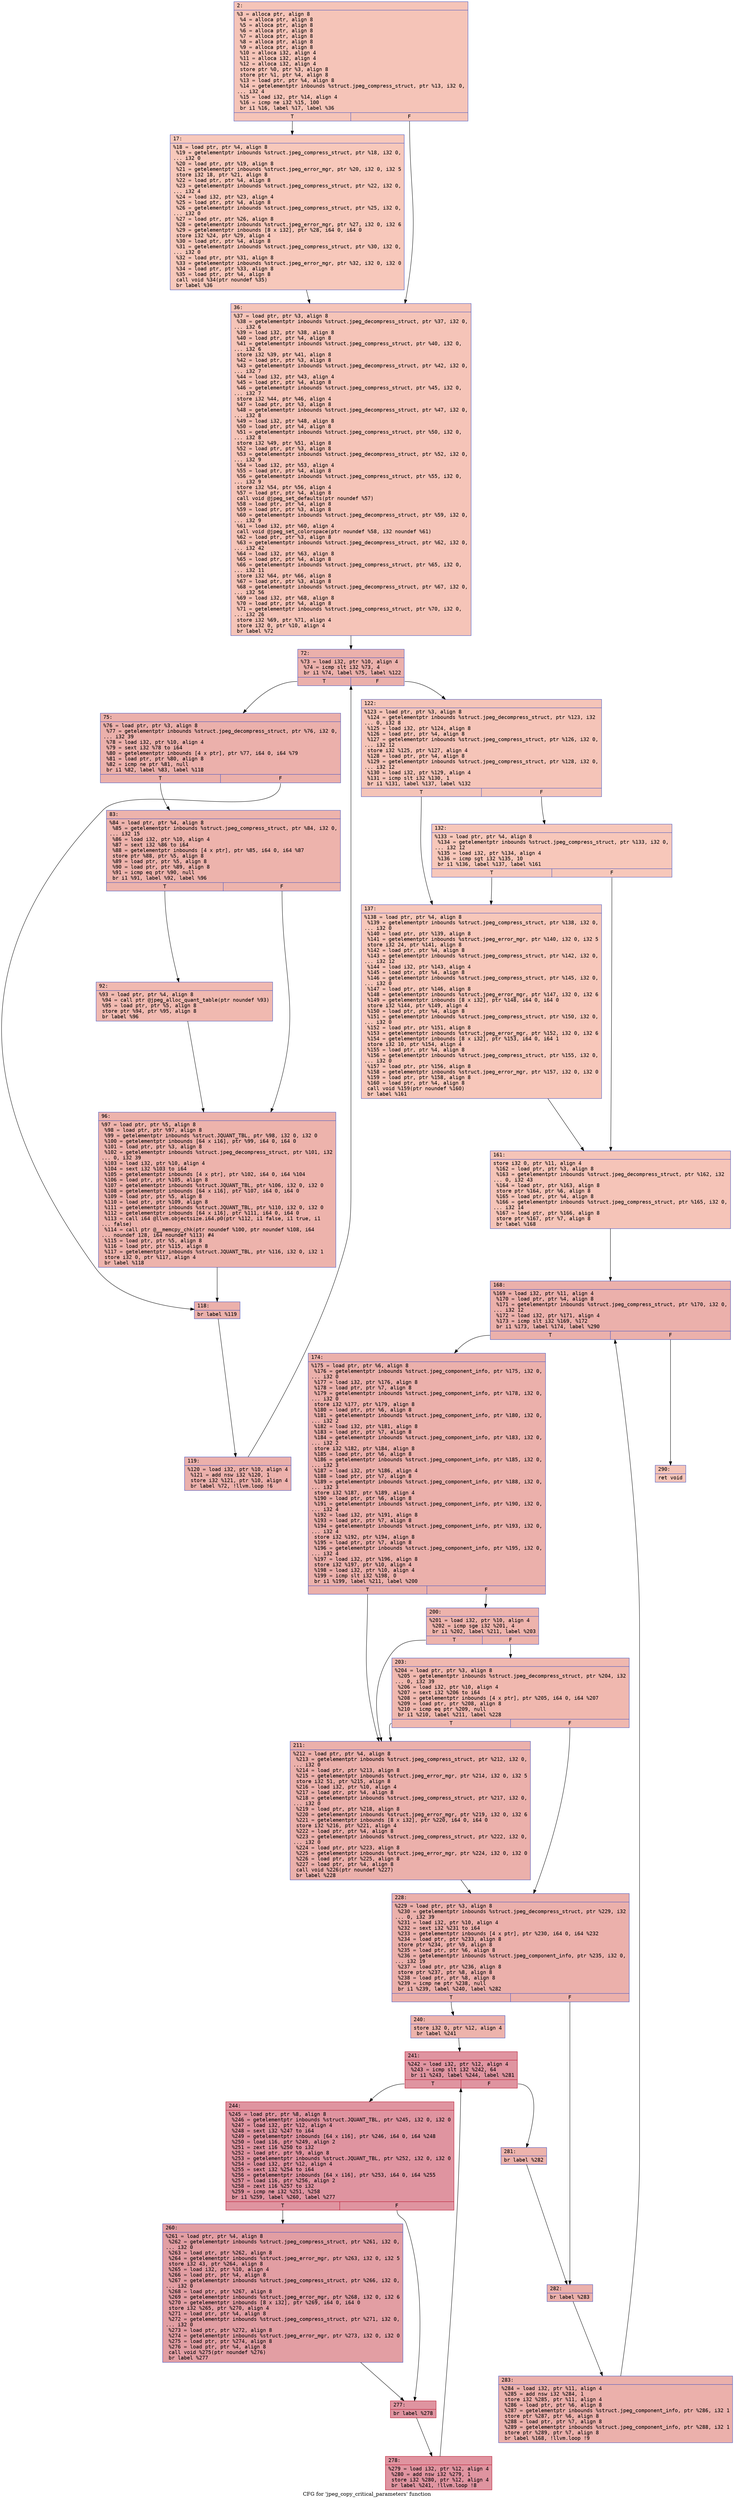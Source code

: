 digraph "CFG for 'jpeg_copy_critical_parameters' function" {
	label="CFG for 'jpeg_copy_critical_parameters' function";

	Node0x600003596580 [shape=record,color="#3d50c3ff", style=filled, fillcolor="#e97a5f70" fontname="Courier",label="{2:\l|  %3 = alloca ptr, align 8\l  %4 = alloca ptr, align 8\l  %5 = alloca ptr, align 8\l  %6 = alloca ptr, align 8\l  %7 = alloca ptr, align 8\l  %8 = alloca ptr, align 8\l  %9 = alloca ptr, align 8\l  %10 = alloca i32, align 4\l  %11 = alloca i32, align 4\l  %12 = alloca i32, align 4\l  store ptr %0, ptr %3, align 8\l  store ptr %1, ptr %4, align 8\l  %13 = load ptr, ptr %4, align 8\l  %14 = getelementptr inbounds %struct.jpeg_compress_struct, ptr %13, i32 0,\l... i32 4\l  %15 = load i32, ptr %14, align 4\l  %16 = icmp ne i32 %15, 100\l  br i1 %16, label %17, label %36\l|{<s0>T|<s1>F}}"];
	Node0x600003596580:s0 -> Node0x6000035965d0[tooltip="2 -> 17\nProbability 50.00%" ];
	Node0x600003596580:s1 -> Node0x600003596620[tooltip="2 -> 36\nProbability 50.00%" ];
	Node0x6000035965d0 [shape=record,color="#3d50c3ff", style=filled, fillcolor="#ed836670" fontname="Courier",label="{17:\l|  %18 = load ptr, ptr %4, align 8\l  %19 = getelementptr inbounds %struct.jpeg_compress_struct, ptr %18, i32 0,\l... i32 0\l  %20 = load ptr, ptr %19, align 8\l  %21 = getelementptr inbounds %struct.jpeg_error_mgr, ptr %20, i32 0, i32 5\l  store i32 18, ptr %21, align 8\l  %22 = load ptr, ptr %4, align 8\l  %23 = getelementptr inbounds %struct.jpeg_compress_struct, ptr %22, i32 0,\l... i32 4\l  %24 = load i32, ptr %23, align 4\l  %25 = load ptr, ptr %4, align 8\l  %26 = getelementptr inbounds %struct.jpeg_compress_struct, ptr %25, i32 0,\l... i32 0\l  %27 = load ptr, ptr %26, align 8\l  %28 = getelementptr inbounds %struct.jpeg_error_mgr, ptr %27, i32 0, i32 6\l  %29 = getelementptr inbounds [8 x i32], ptr %28, i64 0, i64 0\l  store i32 %24, ptr %29, align 4\l  %30 = load ptr, ptr %4, align 8\l  %31 = getelementptr inbounds %struct.jpeg_compress_struct, ptr %30, i32 0,\l... i32 0\l  %32 = load ptr, ptr %31, align 8\l  %33 = getelementptr inbounds %struct.jpeg_error_mgr, ptr %32, i32 0, i32 0\l  %34 = load ptr, ptr %33, align 8\l  %35 = load ptr, ptr %4, align 8\l  call void %34(ptr noundef %35)\l  br label %36\l}"];
	Node0x6000035965d0 -> Node0x600003596620[tooltip="17 -> 36\nProbability 100.00%" ];
	Node0x600003596620 [shape=record,color="#3d50c3ff", style=filled, fillcolor="#e97a5f70" fontname="Courier",label="{36:\l|  %37 = load ptr, ptr %3, align 8\l  %38 = getelementptr inbounds %struct.jpeg_decompress_struct, ptr %37, i32 0,\l... i32 6\l  %39 = load i32, ptr %38, align 8\l  %40 = load ptr, ptr %4, align 8\l  %41 = getelementptr inbounds %struct.jpeg_compress_struct, ptr %40, i32 0,\l... i32 6\l  store i32 %39, ptr %41, align 8\l  %42 = load ptr, ptr %3, align 8\l  %43 = getelementptr inbounds %struct.jpeg_decompress_struct, ptr %42, i32 0,\l... i32 7\l  %44 = load i32, ptr %43, align 4\l  %45 = load ptr, ptr %4, align 8\l  %46 = getelementptr inbounds %struct.jpeg_compress_struct, ptr %45, i32 0,\l... i32 7\l  store i32 %44, ptr %46, align 4\l  %47 = load ptr, ptr %3, align 8\l  %48 = getelementptr inbounds %struct.jpeg_decompress_struct, ptr %47, i32 0,\l... i32 8\l  %49 = load i32, ptr %48, align 8\l  %50 = load ptr, ptr %4, align 8\l  %51 = getelementptr inbounds %struct.jpeg_compress_struct, ptr %50, i32 0,\l... i32 8\l  store i32 %49, ptr %51, align 8\l  %52 = load ptr, ptr %3, align 8\l  %53 = getelementptr inbounds %struct.jpeg_decompress_struct, ptr %52, i32 0,\l... i32 9\l  %54 = load i32, ptr %53, align 4\l  %55 = load ptr, ptr %4, align 8\l  %56 = getelementptr inbounds %struct.jpeg_compress_struct, ptr %55, i32 0,\l... i32 9\l  store i32 %54, ptr %56, align 4\l  %57 = load ptr, ptr %4, align 8\l  call void @jpeg_set_defaults(ptr noundef %57)\l  %58 = load ptr, ptr %4, align 8\l  %59 = load ptr, ptr %3, align 8\l  %60 = getelementptr inbounds %struct.jpeg_decompress_struct, ptr %59, i32 0,\l... i32 9\l  %61 = load i32, ptr %60, align 4\l  call void @jpeg_set_colorspace(ptr noundef %58, i32 noundef %61)\l  %62 = load ptr, ptr %3, align 8\l  %63 = getelementptr inbounds %struct.jpeg_decompress_struct, ptr %62, i32 0,\l... i32 42\l  %64 = load i32, ptr %63, align 8\l  %65 = load ptr, ptr %4, align 8\l  %66 = getelementptr inbounds %struct.jpeg_compress_struct, ptr %65, i32 0,\l... i32 11\l  store i32 %64, ptr %66, align 8\l  %67 = load ptr, ptr %3, align 8\l  %68 = getelementptr inbounds %struct.jpeg_decompress_struct, ptr %67, i32 0,\l... i32 56\l  %69 = load i32, ptr %68, align 8\l  %70 = load ptr, ptr %4, align 8\l  %71 = getelementptr inbounds %struct.jpeg_compress_struct, ptr %70, i32 0,\l... i32 26\l  store i32 %69, ptr %71, align 4\l  store i32 0, ptr %10, align 4\l  br label %72\l}"];
	Node0x600003596620 -> Node0x600003596670[tooltip="36 -> 72\nProbability 100.00%" ];
	Node0x600003596670 [shape=record,color="#3d50c3ff", style=filled, fillcolor="#d24b4070" fontname="Courier",label="{72:\l|  %73 = load i32, ptr %10, align 4\l  %74 = icmp slt i32 %73, 4\l  br i1 %74, label %75, label %122\l|{<s0>T|<s1>F}}"];
	Node0x600003596670:s0 -> Node0x6000035966c0[tooltip="72 -> 75\nProbability 96.88%" ];
	Node0x600003596670:s1 -> Node0x6000035968a0[tooltip="72 -> 122\nProbability 3.12%" ];
	Node0x6000035966c0 [shape=record,color="#3d50c3ff", style=filled, fillcolor="#d24b4070" fontname="Courier",label="{75:\l|  %76 = load ptr, ptr %3, align 8\l  %77 = getelementptr inbounds %struct.jpeg_decompress_struct, ptr %76, i32 0,\l... i32 39\l  %78 = load i32, ptr %10, align 4\l  %79 = sext i32 %78 to i64\l  %80 = getelementptr inbounds [4 x ptr], ptr %77, i64 0, i64 %79\l  %81 = load ptr, ptr %80, align 8\l  %82 = icmp ne ptr %81, null\l  br i1 %82, label %83, label %118\l|{<s0>T|<s1>F}}"];
	Node0x6000035966c0:s0 -> Node0x600003596710[tooltip="75 -> 83\nProbability 62.50%" ];
	Node0x6000035966c0:s1 -> Node0x600003596800[tooltip="75 -> 118\nProbability 37.50%" ];
	Node0x600003596710 [shape=record,color="#3d50c3ff", style=filled, fillcolor="#d6524470" fontname="Courier",label="{83:\l|  %84 = load ptr, ptr %4, align 8\l  %85 = getelementptr inbounds %struct.jpeg_compress_struct, ptr %84, i32 0,\l... i32 15\l  %86 = load i32, ptr %10, align 4\l  %87 = sext i32 %86 to i64\l  %88 = getelementptr inbounds [4 x ptr], ptr %85, i64 0, i64 %87\l  store ptr %88, ptr %5, align 8\l  %89 = load ptr, ptr %5, align 8\l  %90 = load ptr, ptr %89, align 8\l  %91 = icmp eq ptr %90, null\l  br i1 %91, label %92, label %96\l|{<s0>T|<s1>F}}"];
	Node0x600003596710:s0 -> Node0x600003596760[tooltip="83 -> 92\nProbability 37.50%" ];
	Node0x600003596710:s1 -> Node0x6000035967b0[tooltip="83 -> 96\nProbability 62.50%" ];
	Node0x600003596760 [shape=record,color="#3d50c3ff", style=filled, fillcolor="#de614d70" fontname="Courier",label="{92:\l|  %93 = load ptr, ptr %4, align 8\l  %94 = call ptr @jpeg_alloc_quant_table(ptr noundef %93)\l  %95 = load ptr, ptr %5, align 8\l  store ptr %94, ptr %95, align 8\l  br label %96\l}"];
	Node0x600003596760 -> Node0x6000035967b0[tooltip="92 -> 96\nProbability 100.00%" ];
	Node0x6000035967b0 [shape=record,color="#3d50c3ff", style=filled, fillcolor="#d6524470" fontname="Courier",label="{96:\l|  %97 = load ptr, ptr %5, align 8\l  %98 = load ptr, ptr %97, align 8\l  %99 = getelementptr inbounds %struct.JQUANT_TBL, ptr %98, i32 0, i32 0\l  %100 = getelementptr inbounds [64 x i16], ptr %99, i64 0, i64 0\l  %101 = load ptr, ptr %3, align 8\l  %102 = getelementptr inbounds %struct.jpeg_decompress_struct, ptr %101, i32\l... 0, i32 39\l  %103 = load i32, ptr %10, align 4\l  %104 = sext i32 %103 to i64\l  %105 = getelementptr inbounds [4 x ptr], ptr %102, i64 0, i64 %104\l  %106 = load ptr, ptr %105, align 8\l  %107 = getelementptr inbounds %struct.JQUANT_TBL, ptr %106, i32 0, i32 0\l  %108 = getelementptr inbounds [64 x i16], ptr %107, i64 0, i64 0\l  %109 = load ptr, ptr %5, align 8\l  %110 = load ptr, ptr %109, align 8\l  %111 = getelementptr inbounds %struct.JQUANT_TBL, ptr %110, i32 0, i32 0\l  %112 = getelementptr inbounds [64 x i16], ptr %111, i64 0, i64 0\l  %113 = call i64 @llvm.objectsize.i64.p0(ptr %112, i1 false, i1 true, i1\l... false)\l  %114 = call ptr @__memcpy_chk(ptr noundef %100, ptr noundef %108, i64\l... noundef 128, i64 noundef %113) #4\l  %115 = load ptr, ptr %5, align 8\l  %116 = load ptr, ptr %115, align 8\l  %117 = getelementptr inbounds %struct.JQUANT_TBL, ptr %116, i32 0, i32 1\l  store i32 0, ptr %117, align 4\l  br label %118\l}"];
	Node0x6000035967b0 -> Node0x600003596800[tooltip="96 -> 118\nProbability 100.00%" ];
	Node0x600003596800 [shape=record,color="#3d50c3ff", style=filled, fillcolor="#d24b4070" fontname="Courier",label="{118:\l|  br label %119\l}"];
	Node0x600003596800 -> Node0x600003596850[tooltip="118 -> 119\nProbability 100.00%" ];
	Node0x600003596850 [shape=record,color="#3d50c3ff", style=filled, fillcolor="#d24b4070" fontname="Courier",label="{119:\l|  %120 = load i32, ptr %10, align 4\l  %121 = add nsw i32 %120, 1\l  store i32 %121, ptr %10, align 4\l  br label %72, !llvm.loop !6\l}"];
	Node0x600003596850 -> Node0x600003596670[tooltip="119 -> 72\nProbability 100.00%" ];
	Node0x6000035968a0 [shape=record,color="#3d50c3ff", style=filled, fillcolor="#e97a5f70" fontname="Courier",label="{122:\l|  %123 = load ptr, ptr %3, align 8\l  %124 = getelementptr inbounds %struct.jpeg_decompress_struct, ptr %123, i32\l... 0, i32 8\l  %125 = load i32, ptr %124, align 8\l  %126 = load ptr, ptr %4, align 8\l  %127 = getelementptr inbounds %struct.jpeg_compress_struct, ptr %126, i32 0,\l... i32 12\l  store i32 %125, ptr %127, align 4\l  %128 = load ptr, ptr %4, align 8\l  %129 = getelementptr inbounds %struct.jpeg_compress_struct, ptr %128, i32 0,\l... i32 12\l  %130 = load i32, ptr %129, align 4\l  %131 = icmp slt i32 %130, 1\l  br i1 %131, label %137, label %132\l|{<s0>T|<s1>F}}"];
	Node0x6000035968a0:s0 -> Node0x600003596940[tooltip="122 -> 137\nProbability 37.50%" ];
	Node0x6000035968a0:s1 -> Node0x6000035968f0[tooltip="122 -> 132\nProbability 62.50%" ];
	Node0x6000035968f0 [shape=record,color="#3d50c3ff", style=filled, fillcolor="#ec7f6370" fontname="Courier",label="{132:\l|  %133 = load ptr, ptr %4, align 8\l  %134 = getelementptr inbounds %struct.jpeg_compress_struct, ptr %133, i32 0,\l... i32 12\l  %135 = load i32, ptr %134, align 4\l  %136 = icmp sgt i32 %135, 10\l  br i1 %136, label %137, label %161\l|{<s0>T|<s1>F}}"];
	Node0x6000035968f0:s0 -> Node0x600003596940[tooltip="132 -> 137\nProbability 50.00%" ];
	Node0x6000035968f0:s1 -> Node0x600003596990[tooltip="132 -> 161\nProbability 50.00%" ];
	Node0x600003596940 [shape=record,color="#3d50c3ff", style=filled, fillcolor="#ec7f6370" fontname="Courier",label="{137:\l|  %138 = load ptr, ptr %4, align 8\l  %139 = getelementptr inbounds %struct.jpeg_compress_struct, ptr %138, i32 0,\l... i32 0\l  %140 = load ptr, ptr %139, align 8\l  %141 = getelementptr inbounds %struct.jpeg_error_mgr, ptr %140, i32 0, i32 5\l  store i32 24, ptr %141, align 8\l  %142 = load ptr, ptr %4, align 8\l  %143 = getelementptr inbounds %struct.jpeg_compress_struct, ptr %142, i32 0,\l... i32 12\l  %144 = load i32, ptr %143, align 4\l  %145 = load ptr, ptr %4, align 8\l  %146 = getelementptr inbounds %struct.jpeg_compress_struct, ptr %145, i32 0,\l... i32 0\l  %147 = load ptr, ptr %146, align 8\l  %148 = getelementptr inbounds %struct.jpeg_error_mgr, ptr %147, i32 0, i32 6\l  %149 = getelementptr inbounds [8 x i32], ptr %148, i64 0, i64 0\l  store i32 %144, ptr %149, align 4\l  %150 = load ptr, ptr %4, align 8\l  %151 = getelementptr inbounds %struct.jpeg_compress_struct, ptr %150, i32 0,\l... i32 0\l  %152 = load ptr, ptr %151, align 8\l  %153 = getelementptr inbounds %struct.jpeg_error_mgr, ptr %152, i32 0, i32 6\l  %154 = getelementptr inbounds [8 x i32], ptr %153, i64 0, i64 1\l  store i32 10, ptr %154, align 4\l  %155 = load ptr, ptr %4, align 8\l  %156 = getelementptr inbounds %struct.jpeg_compress_struct, ptr %155, i32 0,\l... i32 0\l  %157 = load ptr, ptr %156, align 8\l  %158 = getelementptr inbounds %struct.jpeg_error_mgr, ptr %157, i32 0, i32 0\l  %159 = load ptr, ptr %158, align 8\l  %160 = load ptr, ptr %4, align 8\l  call void %159(ptr noundef %160)\l  br label %161\l}"];
	Node0x600003596940 -> Node0x600003596990[tooltip="137 -> 161\nProbability 100.00%" ];
	Node0x600003596990 [shape=record,color="#3d50c3ff", style=filled, fillcolor="#e97a5f70" fontname="Courier",label="{161:\l|  store i32 0, ptr %11, align 4\l  %162 = load ptr, ptr %3, align 8\l  %163 = getelementptr inbounds %struct.jpeg_decompress_struct, ptr %162, i32\l... 0, i32 43\l  %164 = load ptr, ptr %163, align 8\l  store ptr %164, ptr %6, align 8\l  %165 = load ptr, ptr %4, align 8\l  %166 = getelementptr inbounds %struct.jpeg_compress_struct, ptr %165, i32 0,\l... i32 14\l  %167 = load ptr, ptr %166, align 8\l  store ptr %167, ptr %7, align 8\l  br label %168\l}"];
	Node0x600003596990 -> Node0x6000035969e0[tooltip="161 -> 168\nProbability 100.00%" ];
	Node0x6000035969e0 [shape=record,color="#3d50c3ff", style=filled, fillcolor="#d24b4070" fontname="Courier",label="{168:\l|  %169 = load i32, ptr %11, align 4\l  %170 = load ptr, ptr %4, align 8\l  %171 = getelementptr inbounds %struct.jpeg_compress_struct, ptr %170, i32 0,\l... i32 12\l  %172 = load i32, ptr %171, align 4\l  %173 = icmp slt i32 %169, %172\l  br i1 %173, label %174, label %290\l|{<s0>T|<s1>F}}"];
	Node0x6000035969e0:s0 -> Node0x600003596a30[tooltip="168 -> 174\nProbability 96.88%" ];
	Node0x6000035969e0:s1 -> Node0x600003596e90[tooltip="168 -> 290\nProbability 3.12%" ];
	Node0x600003596a30 [shape=record,color="#3d50c3ff", style=filled, fillcolor="#d24b4070" fontname="Courier",label="{174:\l|  %175 = load ptr, ptr %6, align 8\l  %176 = getelementptr inbounds %struct.jpeg_component_info, ptr %175, i32 0,\l... i32 0\l  %177 = load i32, ptr %176, align 8\l  %178 = load ptr, ptr %7, align 8\l  %179 = getelementptr inbounds %struct.jpeg_component_info, ptr %178, i32 0,\l... i32 0\l  store i32 %177, ptr %179, align 8\l  %180 = load ptr, ptr %6, align 8\l  %181 = getelementptr inbounds %struct.jpeg_component_info, ptr %180, i32 0,\l... i32 2\l  %182 = load i32, ptr %181, align 8\l  %183 = load ptr, ptr %7, align 8\l  %184 = getelementptr inbounds %struct.jpeg_component_info, ptr %183, i32 0,\l... i32 2\l  store i32 %182, ptr %184, align 8\l  %185 = load ptr, ptr %6, align 8\l  %186 = getelementptr inbounds %struct.jpeg_component_info, ptr %185, i32 0,\l... i32 3\l  %187 = load i32, ptr %186, align 4\l  %188 = load ptr, ptr %7, align 8\l  %189 = getelementptr inbounds %struct.jpeg_component_info, ptr %188, i32 0,\l... i32 3\l  store i32 %187, ptr %189, align 4\l  %190 = load ptr, ptr %6, align 8\l  %191 = getelementptr inbounds %struct.jpeg_component_info, ptr %190, i32 0,\l... i32 4\l  %192 = load i32, ptr %191, align 8\l  %193 = load ptr, ptr %7, align 8\l  %194 = getelementptr inbounds %struct.jpeg_component_info, ptr %193, i32 0,\l... i32 4\l  store i32 %192, ptr %194, align 8\l  %195 = load ptr, ptr %7, align 8\l  %196 = getelementptr inbounds %struct.jpeg_component_info, ptr %195, i32 0,\l... i32 4\l  %197 = load i32, ptr %196, align 8\l  store i32 %197, ptr %10, align 4\l  %198 = load i32, ptr %10, align 4\l  %199 = icmp slt i32 %198, 0\l  br i1 %199, label %211, label %200\l|{<s0>T|<s1>F}}"];
	Node0x600003596a30:s0 -> Node0x600003596b20[tooltip="174 -> 211\nProbability 37.50%" ];
	Node0x600003596a30:s1 -> Node0x600003596a80[tooltip="174 -> 200\nProbability 62.50%" ];
	Node0x600003596a80 [shape=record,color="#3d50c3ff", style=filled, fillcolor="#d6524470" fontname="Courier",label="{200:\l|  %201 = load i32, ptr %10, align 4\l  %202 = icmp sge i32 %201, 4\l  br i1 %202, label %211, label %203\l|{<s0>T|<s1>F}}"];
	Node0x600003596a80:s0 -> Node0x600003596b20[tooltip="200 -> 211\nProbability 50.00%" ];
	Node0x600003596a80:s1 -> Node0x600003596ad0[tooltip="200 -> 203\nProbability 50.00%" ];
	Node0x600003596ad0 [shape=record,color="#3d50c3ff", style=filled, fillcolor="#dc5d4a70" fontname="Courier",label="{203:\l|  %204 = load ptr, ptr %3, align 8\l  %205 = getelementptr inbounds %struct.jpeg_decompress_struct, ptr %204, i32\l... 0, i32 39\l  %206 = load i32, ptr %10, align 4\l  %207 = sext i32 %206 to i64\l  %208 = getelementptr inbounds [4 x ptr], ptr %205, i64 0, i64 %207\l  %209 = load ptr, ptr %208, align 8\l  %210 = icmp eq ptr %209, null\l  br i1 %210, label %211, label %228\l|{<s0>T|<s1>F}}"];
	Node0x600003596ad0:s0 -> Node0x600003596b20[tooltip="203 -> 211\nProbability 37.50%" ];
	Node0x600003596ad0:s1 -> Node0x600003596b70[tooltip="203 -> 228\nProbability 62.50%" ];
	Node0x600003596b20 [shape=record,color="#3d50c3ff", style=filled, fillcolor="#d24b4070" fontname="Courier",label="{211:\l|  %212 = load ptr, ptr %4, align 8\l  %213 = getelementptr inbounds %struct.jpeg_compress_struct, ptr %212, i32 0,\l... i32 0\l  %214 = load ptr, ptr %213, align 8\l  %215 = getelementptr inbounds %struct.jpeg_error_mgr, ptr %214, i32 0, i32 5\l  store i32 51, ptr %215, align 8\l  %216 = load i32, ptr %10, align 4\l  %217 = load ptr, ptr %4, align 8\l  %218 = getelementptr inbounds %struct.jpeg_compress_struct, ptr %217, i32 0,\l... i32 0\l  %219 = load ptr, ptr %218, align 8\l  %220 = getelementptr inbounds %struct.jpeg_error_mgr, ptr %219, i32 0, i32 6\l  %221 = getelementptr inbounds [8 x i32], ptr %220, i64 0, i64 0\l  store i32 %216, ptr %221, align 4\l  %222 = load ptr, ptr %4, align 8\l  %223 = getelementptr inbounds %struct.jpeg_compress_struct, ptr %222, i32 0,\l... i32 0\l  %224 = load ptr, ptr %223, align 8\l  %225 = getelementptr inbounds %struct.jpeg_error_mgr, ptr %224, i32 0, i32 0\l  %226 = load ptr, ptr %225, align 8\l  %227 = load ptr, ptr %4, align 8\l  call void %226(ptr noundef %227)\l  br label %228\l}"];
	Node0x600003596b20 -> Node0x600003596b70[tooltip="211 -> 228\nProbability 100.00%" ];
	Node0x600003596b70 [shape=record,color="#3d50c3ff", style=filled, fillcolor="#d24b4070" fontname="Courier",label="{228:\l|  %229 = load ptr, ptr %3, align 8\l  %230 = getelementptr inbounds %struct.jpeg_decompress_struct, ptr %229, i32\l... 0, i32 39\l  %231 = load i32, ptr %10, align 4\l  %232 = sext i32 %231 to i64\l  %233 = getelementptr inbounds [4 x ptr], ptr %230, i64 0, i64 %232\l  %234 = load ptr, ptr %233, align 8\l  store ptr %234, ptr %9, align 8\l  %235 = load ptr, ptr %6, align 8\l  %236 = getelementptr inbounds %struct.jpeg_component_info, ptr %235, i32 0,\l... i32 19\l  %237 = load ptr, ptr %236, align 8\l  store ptr %237, ptr %8, align 8\l  %238 = load ptr, ptr %8, align 8\l  %239 = icmp ne ptr %238, null\l  br i1 %239, label %240, label %282\l|{<s0>T|<s1>F}}"];
	Node0x600003596b70:s0 -> Node0x600003596bc0[tooltip="228 -> 240\nProbability 62.50%" ];
	Node0x600003596b70:s1 -> Node0x600003596df0[tooltip="228 -> 282\nProbability 37.50%" ];
	Node0x600003596bc0 [shape=record,color="#3d50c3ff", style=filled, fillcolor="#d6524470" fontname="Courier",label="{240:\l|  store i32 0, ptr %12, align 4\l  br label %241\l}"];
	Node0x600003596bc0 -> Node0x600003596c10[tooltip="240 -> 241\nProbability 100.00%" ];
	Node0x600003596c10 [shape=record,color="#b70d28ff", style=filled, fillcolor="#b70d2870" fontname="Courier",label="{241:\l|  %242 = load i32, ptr %12, align 4\l  %243 = icmp slt i32 %242, 64\l  br i1 %243, label %244, label %281\l|{<s0>T|<s1>F}}"];
	Node0x600003596c10:s0 -> Node0x600003596c60[tooltip="241 -> 244\nProbability 96.88%" ];
	Node0x600003596c10:s1 -> Node0x600003596da0[tooltip="241 -> 281\nProbability 3.12%" ];
	Node0x600003596c60 [shape=record,color="#b70d28ff", style=filled, fillcolor="#b70d2870" fontname="Courier",label="{244:\l|  %245 = load ptr, ptr %8, align 8\l  %246 = getelementptr inbounds %struct.JQUANT_TBL, ptr %245, i32 0, i32 0\l  %247 = load i32, ptr %12, align 4\l  %248 = sext i32 %247 to i64\l  %249 = getelementptr inbounds [64 x i16], ptr %246, i64 0, i64 %248\l  %250 = load i16, ptr %249, align 2\l  %251 = zext i16 %250 to i32\l  %252 = load ptr, ptr %9, align 8\l  %253 = getelementptr inbounds %struct.JQUANT_TBL, ptr %252, i32 0, i32 0\l  %254 = load i32, ptr %12, align 4\l  %255 = sext i32 %254 to i64\l  %256 = getelementptr inbounds [64 x i16], ptr %253, i64 0, i64 %255\l  %257 = load i16, ptr %256, align 2\l  %258 = zext i16 %257 to i32\l  %259 = icmp ne i32 %251, %258\l  br i1 %259, label %260, label %277\l|{<s0>T|<s1>F}}"];
	Node0x600003596c60:s0 -> Node0x600003596cb0[tooltip="244 -> 260\nProbability 50.00%" ];
	Node0x600003596c60:s1 -> Node0x600003596d00[tooltip="244 -> 277\nProbability 50.00%" ];
	Node0x600003596cb0 [shape=record,color="#3d50c3ff", style=filled, fillcolor="#be242e70" fontname="Courier",label="{260:\l|  %261 = load ptr, ptr %4, align 8\l  %262 = getelementptr inbounds %struct.jpeg_compress_struct, ptr %261, i32 0,\l... i32 0\l  %263 = load ptr, ptr %262, align 8\l  %264 = getelementptr inbounds %struct.jpeg_error_mgr, ptr %263, i32 0, i32 5\l  store i32 43, ptr %264, align 8\l  %265 = load i32, ptr %10, align 4\l  %266 = load ptr, ptr %4, align 8\l  %267 = getelementptr inbounds %struct.jpeg_compress_struct, ptr %266, i32 0,\l... i32 0\l  %268 = load ptr, ptr %267, align 8\l  %269 = getelementptr inbounds %struct.jpeg_error_mgr, ptr %268, i32 0, i32 6\l  %270 = getelementptr inbounds [8 x i32], ptr %269, i64 0, i64 0\l  store i32 %265, ptr %270, align 4\l  %271 = load ptr, ptr %4, align 8\l  %272 = getelementptr inbounds %struct.jpeg_compress_struct, ptr %271, i32 0,\l... i32 0\l  %273 = load ptr, ptr %272, align 8\l  %274 = getelementptr inbounds %struct.jpeg_error_mgr, ptr %273, i32 0, i32 0\l  %275 = load ptr, ptr %274, align 8\l  %276 = load ptr, ptr %4, align 8\l  call void %275(ptr noundef %276)\l  br label %277\l}"];
	Node0x600003596cb0 -> Node0x600003596d00[tooltip="260 -> 277\nProbability 100.00%" ];
	Node0x600003596d00 [shape=record,color="#b70d28ff", style=filled, fillcolor="#b70d2870" fontname="Courier",label="{277:\l|  br label %278\l}"];
	Node0x600003596d00 -> Node0x600003596d50[tooltip="277 -> 278\nProbability 100.00%" ];
	Node0x600003596d50 [shape=record,color="#b70d28ff", style=filled, fillcolor="#b70d2870" fontname="Courier",label="{278:\l|  %279 = load i32, ptr %12, align 4\l  %280 = add nsw i32 %279, 1\l  store i32 %280, ptr %12, align 4\l  br label %241, !llvm.loop !8\l}"];
	Node0x600003596d50 -> Node0x600003596c10[tooltip="278 -> 241\nProbability 100.00%" ];
	Node0x600003596da0 [shape=record,color="#3d50c3ff", style=filled, fillcolor="#d6524470" fontname="Courier",label="{281:\l|  br label %282\l}"];
	Node0x600003596da0 -> Node0x600003596df0[tooltip="281 -> 282\nProbability 100.00%" ];
	Node0x600003596df0 [shape=record,color="#3d50c3ff", style=filled, fillcolor="#d24b4070" fontname="Courier",label="{282:\l|  br label %283\l}"];
	Node0x600003596df0 -> Node0x600003596e40[tooltip="282 -> 283\nProbability 100.00%" ];
	Node0x600003596e40 [shape=record,color="#3d50c3ff", style=filled, fillcolor="#d24b4070" fontname="Courier",label="{283:\l|  %284 = load i32, ptr %11, align 4\l  %285 = add nsw i32 %284, 1\l  store i32 %285, ptr %11, align 4\l  %286 = load ptr, ptr %6, align 8\l  %287 = getelementptr inbounds %struct.jpeg_component_info, ptr %286, i32 1\l  store ptr %287, ptr %6, align 8\l  %288 = load ptr, ptr %7, align 8\l  %289 = getelementptr inbounds %struct.jpeg_component_info, ptr %288, i32 1\l  store ptr %289, ptr %7, align 8\l  br label %168, !llvm.loop !9\l}"];
	Node0x600003596e40 -> Node0x6000035969e0[tooltip="283 -> 168\nProbability 100.00%" ];
	Node0x600003596e90 [shape=record,color="#3d50c3ff", style=filled, fillcolor="#e97a5f70" fontname="Courier",label="{290:\l|  ret void\l}"];
}
